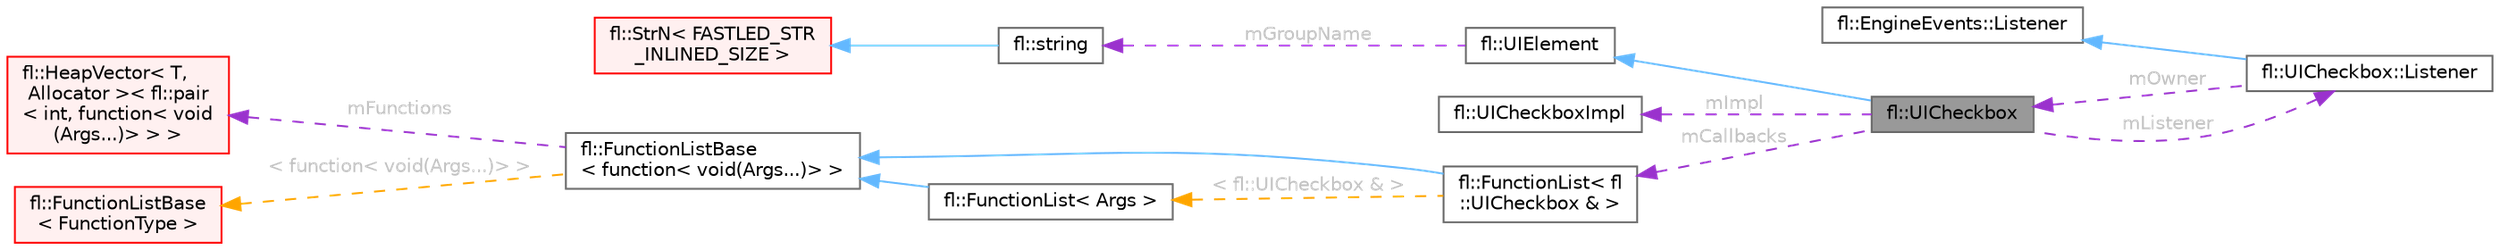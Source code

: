 digraph "fl::UICheckbox"
{
 // INTERACTIVE_SVG=YES
 // LATEX_PDF_SIZE
  bgcolor="transparent";
  edge [fontname=Helvetica,fontsize=10,labelfontname=Helvetica,labelfontsize=10];
  node [fontname=Helvetica,fontsize=10,shape=box,height=0.2,width=0.4];
  rankdir="LR";
  Node1 [id="Node000001",label="fl::UICheckbox",height=0.2,width=0.4,color="gray40", fillcolor="grey60", style="filled", fontcolor="black",tooltip=" "];
  Node2 -> Node1 [id="edge1_Node000001_Node000002",dir="back",color="steelblue1",style="solid",tooltip=" "];
  Node2 [id="Node000002",label="fl::UIElement",height=0.2,width=0.4,color="gray40", fillcolor="white", style="filled",URL="$df/d7b/classfl_1_1_u_i_element.html",tooltip=" "];
  Node3 -> Node2 [id="edge2_Node000002_Node000003",dir="back",color="darkorchid3",style="dashed",tooltip=" ",label=" mGroupName",fontcolor="grey" ];
  Node3 [id="Node000003",label="fl::string",height=0.2,width=0.4,color="gray40", fillcolor="white", style="filled",URL="$d2/db2/classfl_1_1string.html",tooltip=" "];
  Node4 -> Node3 [id="edge3_Node000003_Node000004",dir="back",color="steelblue1",style="solid",tooltip=" "];
  Node4 [id="Node000004",label="fl::StrN\< FASTLED_STR\l_INLINED_SIZE \>",height=0.2,width=0.4,color="red", fillcolor="#FFF0F0", style="filled",URL="$dc/d96/classfl_1_1_str_n.html",tooltip=" "];
  Node6 -> Node1 [id="edge4_Node000001_Node000006",dir="back",color="darkorchid3",style="dashed",tooltip=" ",label=" mImpl",fontcolor="grey" ];
  Node6 [id="Node000006",label="fl::UICheckboxImpl",height=0.2,width=0.4,color="gray40", fillcolor="white", style="filled",URL="$d1/d2e/classfl_1_1_u_i_checkbox_impl.html",tooltip=" "];
  Node7 -> Node1 [id="edge5_Node000001_Node000007",dir="back",color="darkorchid3",style="dashed",tooltip=" ",label=" mCallbacks",fontcolor="grey" ];
  Node7 [id="Node000007",label="fl::FunctionList\< fl\l::UICheckbox & \>",height=0.2,width=0.4,color="gray40", fillcolor="white", style="filled",URL="$d1/d5d/classfl_1_1_function_list.html",tooltip=" "];
  Node8 -> Node7 [id="edge6_Node000007_Node000008",dir="back",color="steelblue1",style="solid",tooltip=" "];
  Node8 [id="Node000008",label="fl::FunctionListBase\l\< function\< void(Args...)\> \>",height=0.2,width=0.4,color="gray40", fillcolor="white", style="filled",URL="$d7/de3/classfl_1_1_function_list_base.html",tooltip=" "];
  Node9 -> Node8 [id="edge7_Node000008_Node000009",dir="back",color="darkorchid3",style="dashed",tooltip=" ",label=" mFunctions",fontcolor="grey" ];
  Node9 [id="Node000009",label="fl::HeapVector\< T,\l Allocator \>\< fl::pair\l\< int, function\< void\l(Args...)\> \> \>",height=0.2,width=0.4,color="red", fillcolor="#FFF0F0", style="filled",URL="$db/ddd/classfl_1_1_heap_vector.html",tooltip=" "];
  Node12 -> Node8 [id="edge8_Node000008_Node000012",dir="back",color="orange",style="dashed",tooltip=" ",label=" \< function\< void(Args...)\> \>",fontcolor="grey" ];
  Node12 [id="Node000012",label="fl::FunctionListBase\l\< FunctionType \>",height=0.2,width=0.4,color="red", fillcolor="#FFF0F0", style="filled",URL="$d7/de3/classfl_1_1_function_list_base.html",tooltip=" "];
  Node14 -> Node7 [id="edge9_Node000007_Node000014",dir="back",color="orange",style="dashed",tooltip=" ",label=" \< fl::UICheckbox & \>",fontcolor="grey" ];
  Node14 [id="Node000014",label="fl::FunctionList\< Args \>",height=0.2,width=0.4,color="gray40", fillcolor="white", style="filled",URL="$d1/d5d/classfl_1_1_function_list.html",tooltip=" "];
  Node8 -> Node14 [id="edge10_Node000014_Node000008",dir="back",color="steelblue1",style="solid",tooltip=" "];
  Node15 -> Node1 [id="edge11_Node000001_Node000015",dir="back",color="darkorchid3",style="dashed",tooltip=" ",label=" mListener",fontcolor="grey" ];
  Node15 [id="Node000015",label="fl::UICheckbox::Listener",height=0.2,width=0.4,color="gray40", fillcolor="white", style="filled",URL="$de/d6f/structfl_1_1_u_i_checkbox_1_1_listener.html",tooltip=" "];
  Node16 -> Node15 [id="edge12_Node000015_Node000016",dir="back",color="steelblue1",style="solid",tooltip=" "];
  Node16 [id="Node000016",label="fl::EngineEvents::Listener",height=0.2,width=0.4,color="gray40", fillcolor="white", style="filled",URL="$db/da2/classfl_1_1_engine_events_1_1_listener.html",tooltip=" "];
  Node1 -> Node15 [id="edge13_Node000015_Node000001",dir="back",color="darkorchid3",style="dashed",tooltip=" ",label=" mOwner",fontcolor="grey" ];
}

